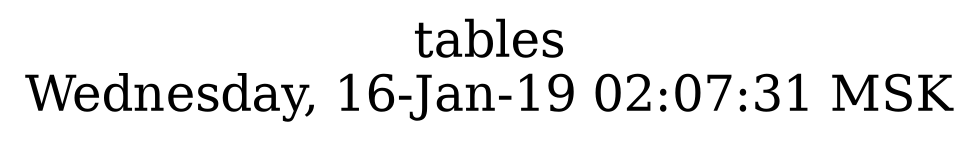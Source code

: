 digraph G {
graph [
  fontsize="24";
  label="tables\nWednesday, 16-Jan-19 02:07:31 MSK";
  nojustify=true;
  ordering=out;
  rankdir=LR;
  size="30";
];
}
